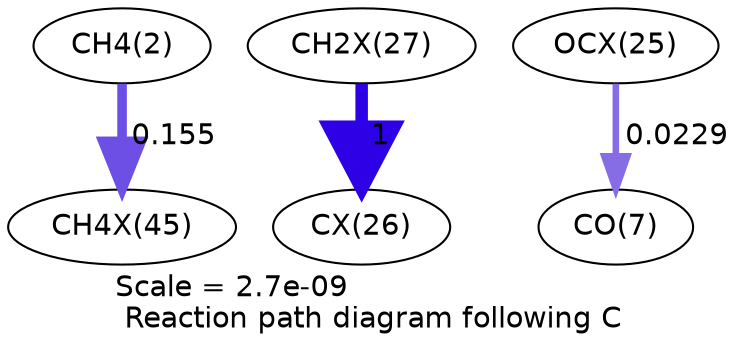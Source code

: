 digraph reaction_paths {
center=1;
s4 -> s32[fontname="Helvetica", penwidth=4.59, arrowsize=2.3, color="0.7, 0.655, 0.9"
, label=" 0.155"];
s30 -> s29[fontname="Helvetica", penwidth=6, arrowsize=3, color="0.7, 1.5, 0.9"
, label=" 1"];
s28 -> s9[fontname="Helvetica", penwidth=3.15, arrowsize=1.58, color="0.7, 0.523, 0.9"
, label=" 0.0229"];
s4 [ fontname="Helvetica", label="CH4(2)"];
s9 [ fontname="Helvetica", label="CO(7)"];
s28 [ fontname="Helvetica", label="OCX(25)"];
s29 [ fontname="Helvetica", label="CX(26)"];
s30 [ fontname="Helvetica", label="CH2X(27)"];
s32 [ fontname="Helvetica", label="CH4X(45)"];
 label = "Scale = 2.7e-09\l Reaction path diagram following C";
 fontname = "Helvetica";
}
